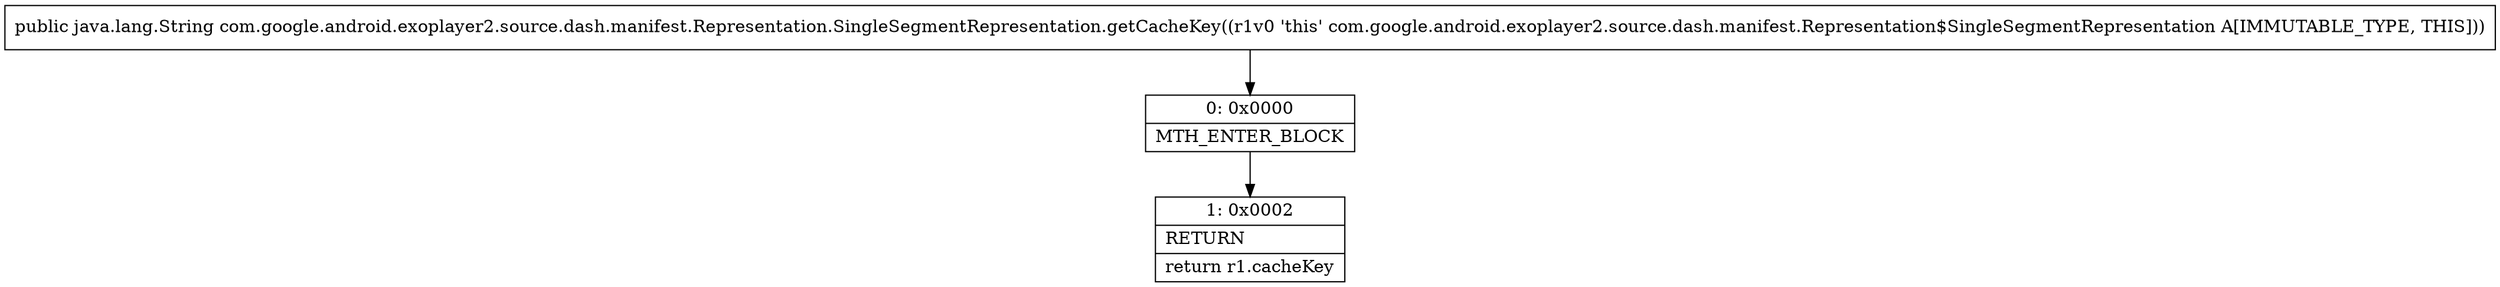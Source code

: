 digraph "CFG forcom.google.android.exoplayer2.source.dash.manifest.Representation.SingleSegmentRepresentation.getCacheKey()Ljava\/lang\/String;" {
Node_0 [shape=record,label="{0\:\ 0x0000|MTH_ENTER_BLOCK\l}"];
Node_1 [shape=record,label="{1\:\ 0x0002|RETURN\l|return r1.cacheKey\l}"];
MethodNode[shape=record,label="{public java.lang.String com.google.android.exoplayer2.source.dash.manifest.Representation.SingleSegmentRepresentation.getCacheKey((r1v0 'this' com.google.android.exoplayer2.source.dash.manifest.Representation$SingleSegmentRepresentation A[IMMUTABLE_TYPE, THIS])) }"];
MethodNode -> Node_0;
Node_0 -> Node_1;
}

